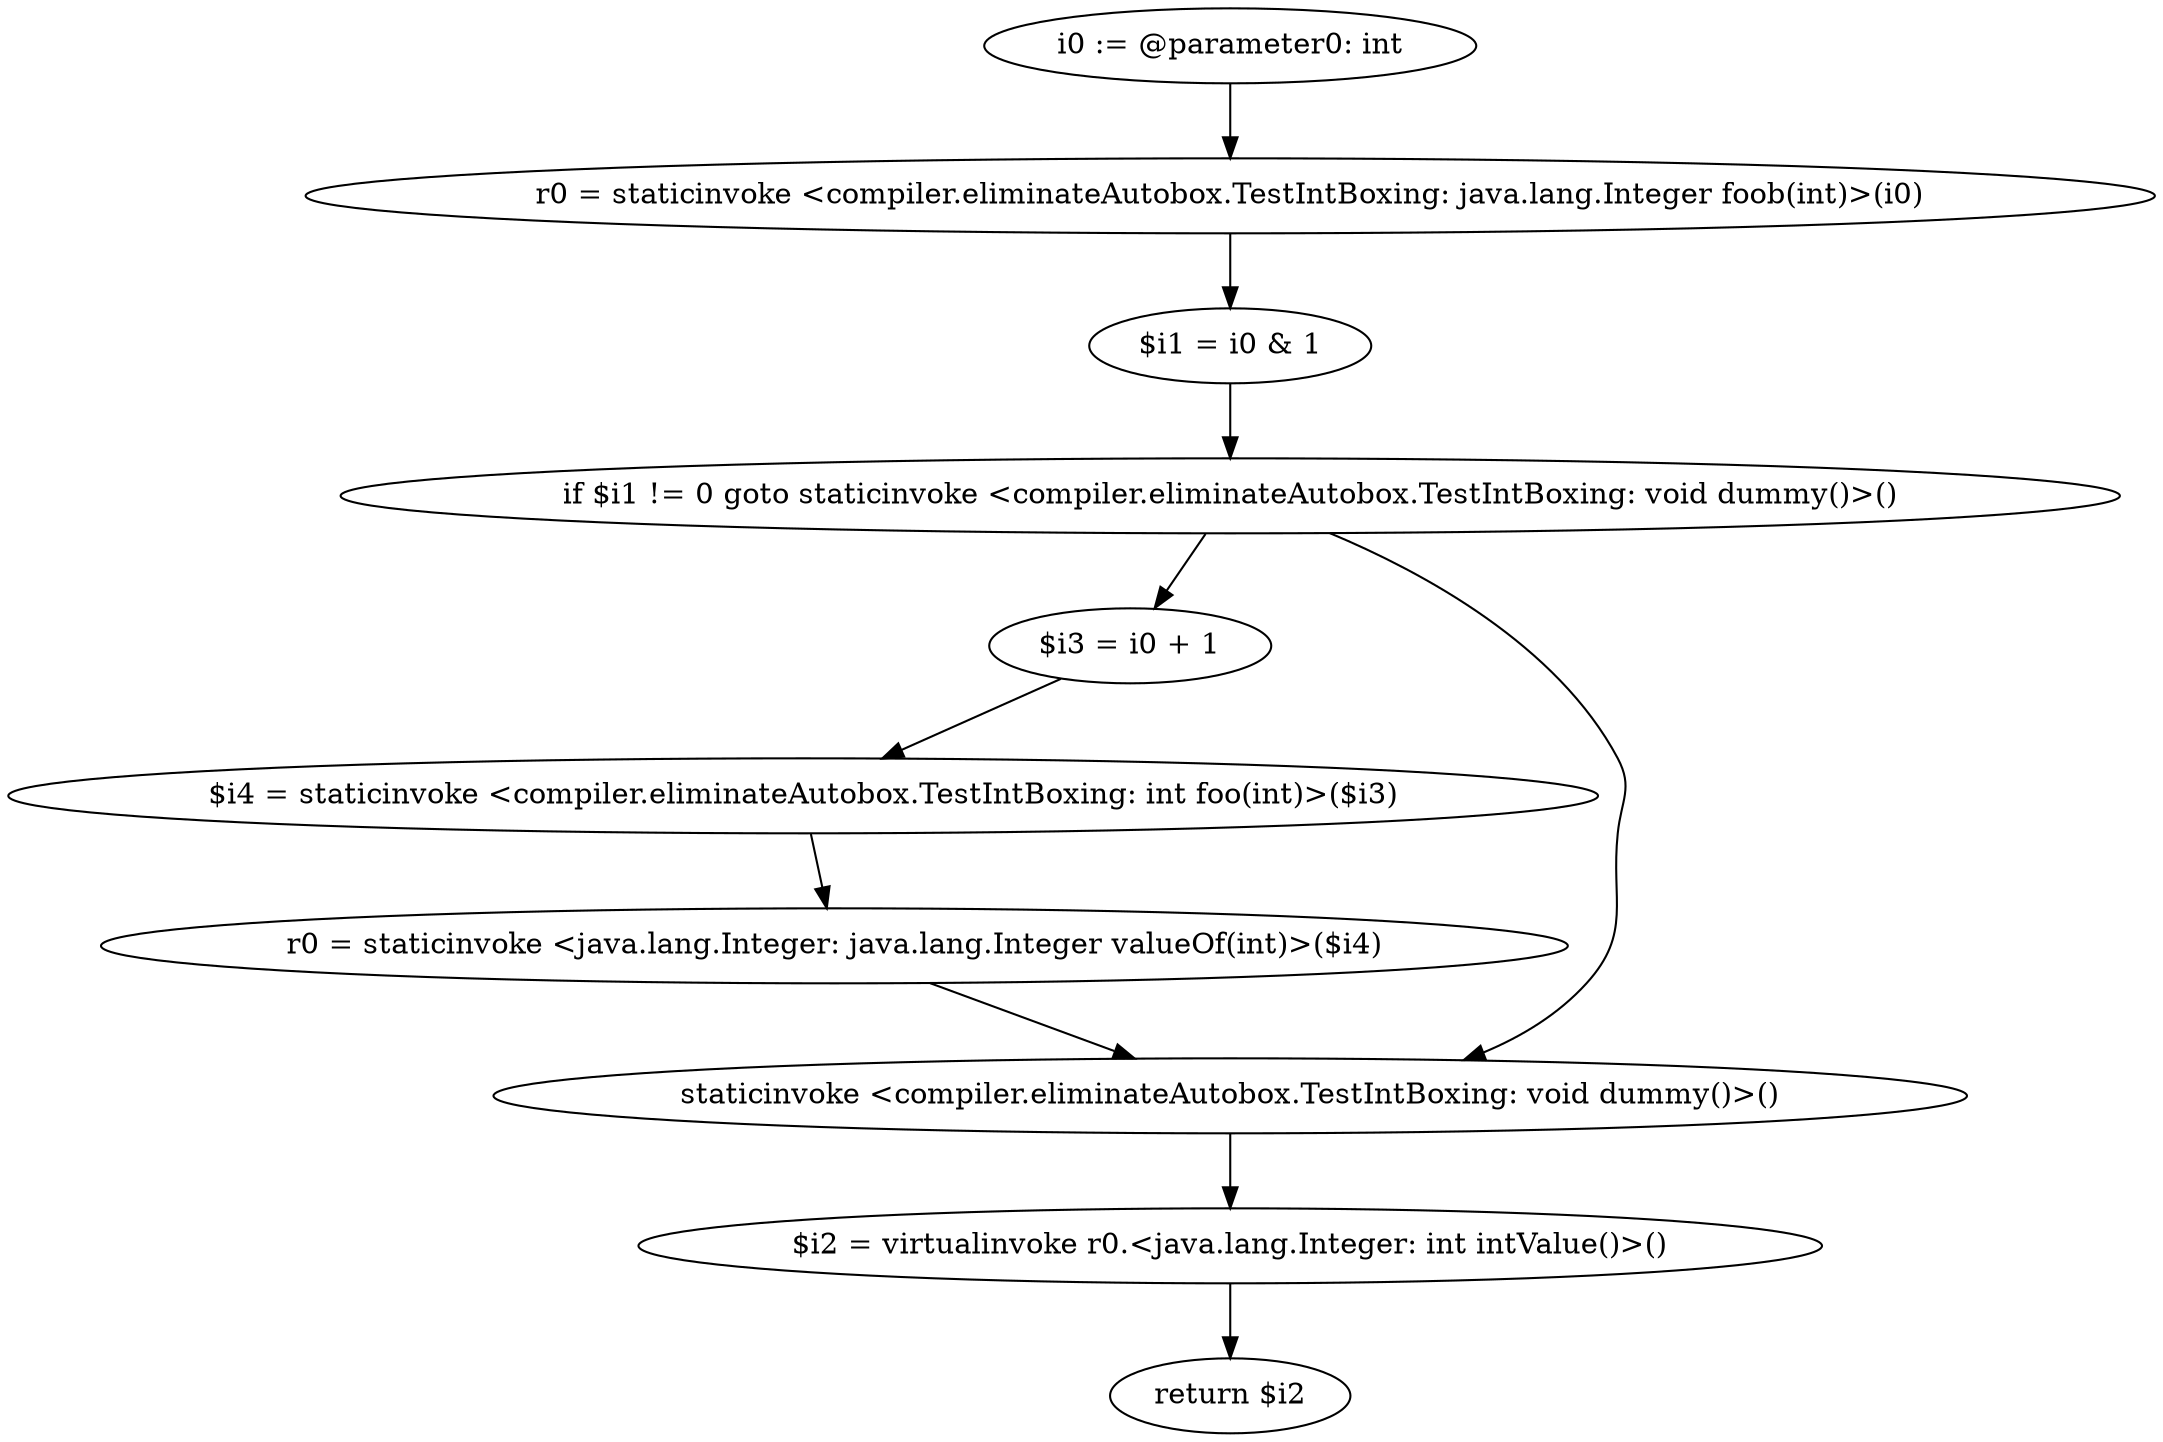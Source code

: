digraph "unitGraph" {
    "i0 := @parameter0: int"
    "r0 = staticinvoke <compiler.eliminateAutobox.TestIntBoxing: java.lang.Integer foob(int)>(i0)"
    "$i1 = i0 & 1"
    "if $i1 != 0 goto staticinvoke <compiler.eliminateAutobox.TestIntBoxing: void dummy()>()"
    "$i3 = i0 + 1"
    "$i4 = staticinvoke <compiler.eliminateAutobox.TestIntBoxing: int foo(int)>($i3)"
    "r0 = staticinvoke <java.lang.Integer: java.lang.Integer valueOf(int)>($i4)"
    "staticinvoke <compiler.eliminateAutobox.TestIntBoxing: void dummy()>()"
    "$i2 = virtualinvoke r0.<java.lang.Integer: int intValue()>()"
    "return $i2"
    "i0 := @parameter0: int"->"r0 = staticinvoke <compiler.eliminateAutobox.TestIntBoxing: java.lang.Integer foob(int)>(i0)";
    "r0 = staticinvoke <compiler.eliminateAutobox.TestIntBoxing: java.lang.Integer foob(int)>(i0)"->"$i1 = i0 & 1";
    "$i1 = i0 & 1"->"if $i1 != 0 goto staticinvoke <compiler.eliminateAutobox.TestIntBoxing: void dummy()>()";
    "if $i1 != 0 goto staticinvoke <compiler.eliminateAutobox.TestIntBoxing: void dummy()>()"->"$i3 = i0 + 1";
    "if $i1 != 0 goto staticinvoke <compiler.eliminateAutobox.TestIntBoxing: void dummy()>()"->"staticinvoke <compiler.eliminateAutobox.TestIntBoxing: void dummy()>()";
    "$i3 = i0 + 1"->"$i4 = staticinvoke <compiler.eliminateAutobox.TestIntBoxing: int foo(int)>($i3)";
    "$i4 = staticinvoke <compiler.eliminateAutobox.TestIntBoxing: int foo(int)>($i3)"->"r0 = staticinvoke <java.lang.Integer: java.lang.Integer valueOf(int)>($i4)";
    "r0 = staticinvoke <java.lang.Integer: java.lang.Integer valueOf(int)>($i4)"->"staticinvoke <compiler.eliminateAutobox.TestIntBoxing: void dummy()>()";
    "staticinvoke <compiler.eliminateAutobox.TestIntBoxing: void dummy()>()"->"$i2 = virtualinvoke r0.<java.lang.Integer: int intValue()>()";
    "$i2 = virtualinvoke r0.<java.lang.Integer: int intValue()>()"->"return $i2";
}

